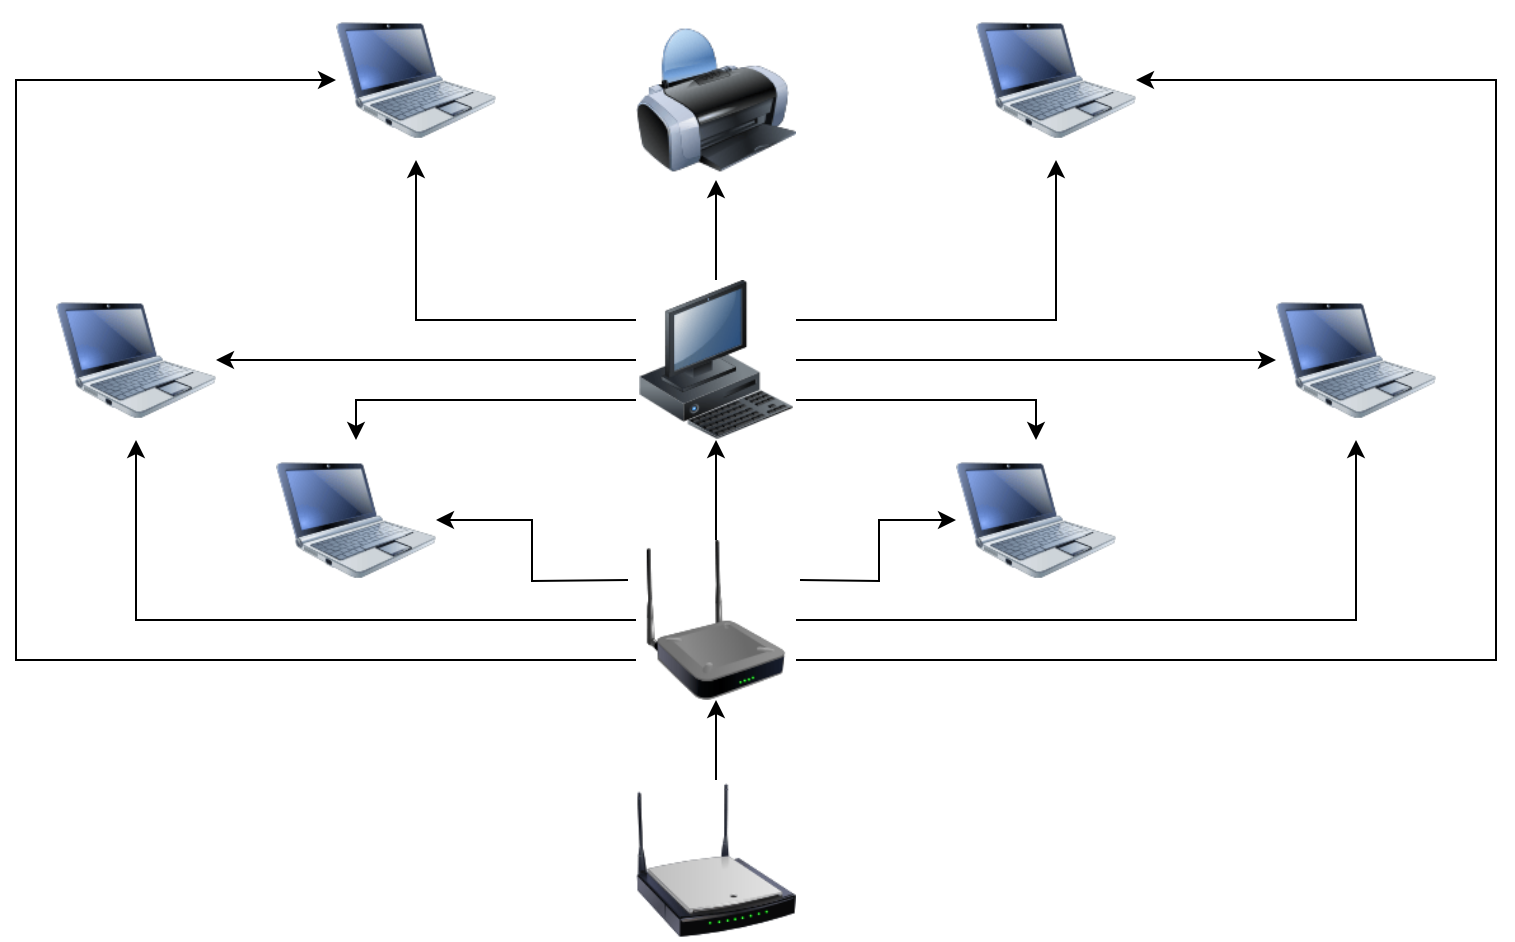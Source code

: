 <mxfile version="13.6.4" type="device"><diagram id="Rxd8AHVw1PO6vlS0Hr2I" name="Page-1"><mxGraphModel dx="1320" dy="467" grid="1" gridSize="10" guides="1" tooltips="1" connect="1" arrows="1" fold="1" page="1" pageScale="1" pageWidth="827" pageHeight="1169" math="0" shadow="0"><root><mxCell id="0"/><mxCell id="1" parent="0"/><mxCell id="7JKo2EfUjuV6sUQiFjN2-2" value="" style="image;html=1;image=img/lib/clip_art/computers/Netbook_128x128.png" parent="1" vertex="1"><mxGeometry x="170" y="400" width="80" height="80" as="geometry"/></mxCell><mxCell id="7JKo2EfUjuV6sUQiFjN2-3" value="" style="image;html=1;image=img/lib/clip_art/computers/Netbook_128x128.png" parent="1" vertex="1"><mxGeometry x="60" y="320" width="80" height="80" as="geometry"/></mxCell><mxCell id="7JKo2EfUjuV6sUQiFjN2-4" value="" style="image;html=1;image=img/lib/clip_art/computers/Netbook_128x128.png" parent="1" vertex="1"><mxGeometry x="200" y="180" width="80" height="80" as="geometry"/></mxCell><mxCell id="7JKo2EfUjuV6sUQiFjN2-5" value="" style="image;html=1;image=img/lib/clip_art/computers/Netbook_128x128.png" parent="1" vertex="1"><mxGeometry x="520" y="180" width="80" height="80" as="geometry"/></mxCell><mxCell id="7JKo2EfUjuV6sUQiFjN2-6" value="" style="image;html=1;image=img/lib/clip_art/computers/Netbook_128x128.png" parent="1" vertex="1"><mxGeometry x="670" y="320" width="80" height="80" as="geometry"/></mxCell><mxCell id="7JKo2EfUjuV6sUQiFjN2-7" value="" style="image;html=1;image=img/lib/clip_art/computers/Netbook_128x128.png" parent="1" vertex="1"><mxGeometry x="510" y="400" width="80" height="80" as="geometry"/></mxCell><mxCell id="TCTd9YUK6Ma6uSejZFk3-8" style="edgeStyle=orthogonalEdgeStyle;rounded=0;orthogonalLoop=1;jettySize=auto;html=1;exitX=1;exitY=0.25;exitDx=0;exitDy=0;entryX=0.5;entryY=1;entryDx=0;entryDy=0;" edge="1" parent="1" source="7JKo2EfUjuV6sUQiFjN2-8" target="7JKo2EfUjuV6sUQiFjN2-5"><mxGeometry relative="1" as="geometry"><Array as="points"><mxPoint x="560" y="340"/></Array></mxGeometry></mxCell><mxCell id="TCTd9YUK6Ma6uSejZFk3-9" style="edgeStyle=orthogonalEdgeStyle;rounded=0;orthogonalLoop=1;jettySize=auto;html=1;exitX=1;exitY=0.5;exitDx=0;exitDy=0;entryX=0;entryY=0.5;entryDx=0;entryDy=0;" edge="1" parent="1" source="7JKo2EfUjuV6sUQiFjN2-8" target="7JKo2EfUjuV6sUQiFjN2-6"><mxGeometry relative="1" as="geometry"/></mxCell><mxCell id="TCTd9YUK6Ma6uSejZFk3-10" style="edgeStyle=orthogonalEdgeStyle;rounded=0;orthogonalLoop=1;jettySize=auto;html=1;entryX=1;entryY=0.5;entryDx=0;entryDy=0;" edge="1" parent="1" source="7JKo2EfUjuV6sUQiFjN2-8" target="7JKo2EfUjuV6sUQiFjN2-3"><mxGeometry relative="1" as="geometry"/></mxCell><mxCell id="TCTd9YUK6Ma6uSejZFk3-11" style="edgeStyle=orthogonalEdgeStyle;rounded=0;orthogonalLoop=1;jettySize=auto;html=1;exitX=0;exitY=0.25;exitDx=0;exitDy=0;entryX=0.5;entryY=1;entryDx=0;entryDy=0;" edge="1" parent="1" source="7JKo2EfUjuV6sUQiFjN2-8" target="7JKo2EfUjuV6sUQiFjN2-4"><mxGeometry relative="1" as="geometry"/></mxCell><mxCell id="TCTd9YUK6Ma6uSejZFk3-15" style="edgeStyle=orthogonalEdgeStyle;rounded=0;orthogonalLoop=1;jettySize=auto;html=1;entryX=0.5;entryY=1;entryDx=0;entryDy=0;" edge="1" parent="1" source="7JKo2EfUjuV6sUQiFjN2-8" target="7JKo2EfUjuV6sUQiFjN2-15"><mxGeometry relative="1" as="geometry"/></mxCell><mxCell id="TCTd9YUK6Ma6uSejZFk3-16" style="edgeStyle=orthogonalEdgeStyle;rounded=0;orthogonalLoop=1;jettySize=auto;html=1;exitX=1;exitY=0.75;exitDx=0;exitDy=0;entryX=0.5;entryY=0;entryDx=0;entryDy=0;" edge="1" parent="1" source="7JKo2EfUjuV6sUQiFjN2-8" target="7JKo2EfUjuV6sUQiFjN2-7"><mxGeometry relative="1" as="geometry"/></mxCell><mxCell id="TCTd9YUK6Ma6uSejZFk3-17" style="edgeStyle=orthogonalEdgeStyle;rounded=0;orthogonalLoop=1;jettySize=auto;html=1;exitX=0;exitY=0.75;exitDx=0;exitDy=0;entryX=0.5;entryY=0;entryDx=0;entryDy=0;" edge="1" parent="1" source="7JKo2EfUjuV6sUQiFjN2-8" target="7JKo2EfUjuV6sUQiFjN2-2"><mxGeometry relative="1" as="geometry"/></mxCell><mxCell id="7JKo2EfUjuV6sUQiFjN2-8" value="" style="image;html=1;image=img/lib/clip_art/computers/Workstation_128x128.png" parent="1" vertex="1"><mxGeometry x="350" y="320" width="80" height="80" as="geometry"/></mxCell><mxCell id="7JKo2EfUjuV6sUQiFjN2-15" value="" style="image;html=1;image=img/lib/clip_art/computers/Printer_128x128.png" parent="1" vertex="1"><mxGeometry x="350" y="190" width="80" height="80" as="geometry"/></mxCell><mxCell id="TCTd9YUK6Ma6uSejZFk3-12" style="edgeStyle=orthogonalEdgeStyle;rounded=0;orthogonalLoop=1;jettySize=auto;html=1;exitX=0.5;exitY=0;exitDx=0;exitDy=0;entryX=0.5;entryY=1;entryDx=0;entryDy=0;" edge="1" parent="1" source="TCTd9YUK6Ma6uSejZFk3-1" target="TCTd9YUK6Ma6uSejZFk3-3"><mxGeometry relative="1" as="geometry"/></mxCell><mxCell id="TCTd9YUK6Ma6uSejZFk3-1" value="" style="image;html=1;image=img/lib/clip_art/networking/Wireless_Router_N_128x128.png" vertex="1" parent="1"><mxGeometry x="350" y="570" width="80" height="80" as="geometry"/></mxCell><mxCell id="TCTd9YUK6Ma6uSejZFk3-4" style="edgeStyle=orthogonalEdgeStyle;rounded=0;orthogonalLoop=1;jettySize=auto;html=1;entryX=0.5;entryY=1;entryDx=0;entryDy=0;" edge="1" parent="1" source="TCTd9YUK6Ma6uSejZFk3-3" target="7JKo2EfUjuV6sUQiFjN2-8"><mxGeometry relative="1" as="geometry"/></mxCell><mxCell id="TCTd9YUK6Ma6uSejZFk3-5" style="edgeStyle=orthogonalEdgeStyle;rounded=0;orthogonalLoop=1;jettySize=auto;html=1;entryX=1;entryY=0.5;entryDx=0;entryDy=0;" edge="1" parent="1" target="7JKo2EfUjuV6sUQiFjN2-2"><mxGeometry relative="1" as="geometry"><mxPoint x="346" y="470" as="sourcePoint"/></mxGeometry></mxCell><mxCell id="TCTd9YUK6Ma6uSejZFk3-6" style="edgeStyle=orthogonalEdgeStyle;rounded=0;orthogonalLoop=1;jettySize=auto;html=1;entryX=0;entryY=0.5;entryDx=0;entryDy=0;" edge="1" parent="1" target="7JKo2EfUjuV6sUQiFjN2-7"><mxGeometry relative="1" as="geometry"><mxPoint x="432" y="470" as="sourcePoint"/></mxGeometry></mxCell><mxCell id="TCTd9YUK6Ma6uSejZFk3-18" style="edgeStyle=orthogonalEdgeStyle;rounded=0;orthogonalLoop=1;jettySize=auto;html=1;exitX=1;exitY=0.5;exitDx=0;exitDy=0;entryX=0.5;entryY=1;entryDx=0;entryDy=0;" edge="1" parent="1" source="TCTd9YUK6Ma6uSejZFk3-3" target="7JKo2EfUjuV6sUQiFjN2-6"><mxGeometry relative="1" as="geometry"/></mxCell><mxCell id="TCTd9YUK6Ma6uSejZFk3-19" style="edgeStyle=orthogonalEdgeStyle;rounded=0;orthogonalLoop=1;jettySize=auto;html=1;exitX=0;exitY=0.5;exitDx=0;exitDy=0;entryX=0.5;entryY=1;entryDx=0;entryDy=0;" edge="1" parent="1" source="TCTd9YUK6Ma6uSejZFk3-3" target="7JKo2EfUjuV6sUQiFjN2-3"><mxGeometry relative="1" as="geometry"/></mxCell><mxCell id="TCTd9YUK6Ma6uSejZFk3-20" style="edgeStyle=orthogonalEdgeStyle;rounded=0;orthogonalLoop=1;jettySize=auto;html=1;exitX=1;exitY=0.75;exitDx=0;exitDy=0;entryX=1;entryY=0.5;entryDx=0;entryDy=0;" edge="1" parent="1" source="TCTd9YUK6Ma6uSejZFk3-3" target="7JKo2EfUjuV6sUQiFjN2-5"><mxGeometry relative="1" as="geometry"><Array as="points"><mxPoint x="780" y="510"/><mxPoint x="780" y="220"/></Array></mxGeometry></mxCell><mxCell id="TCTd9YUK6Ma6uSejZFk3-21" style="edgeStyle=orthogonalEdgeStyle;rounded=0;orthogonalLoop=1;jettySize=auto;html=1;exitX=0;exitY=0.75;exitDx=0;exitDy=0;entryX=0;entryY=0.5;entryDx=0;entryDy=0;" edge="1" parent="1" source="TCTd9YUK6Ma6uSejZFk3-3" target="7JKo2EfUjuV6sUQiFjN2-4"><mxGeometry relative="1" as="geometry"><Array as="points"><mxPoint x="40" y="510"/><mxPoint x="40" y="220"/></Array></mxGeometry></mxCell><mxCell id="TCTd9YUK6Ma6uSejZFk3-3" value="" style="image;html=1;image=img/lib/clip_art/networking/Repeater_128x128.png" vertex="1" parent="1"><mxGeometry x="350" y="450" width="80" height="80" as="geometry"/></mxCell></root></mxGraphModel></diagram></mxfile>